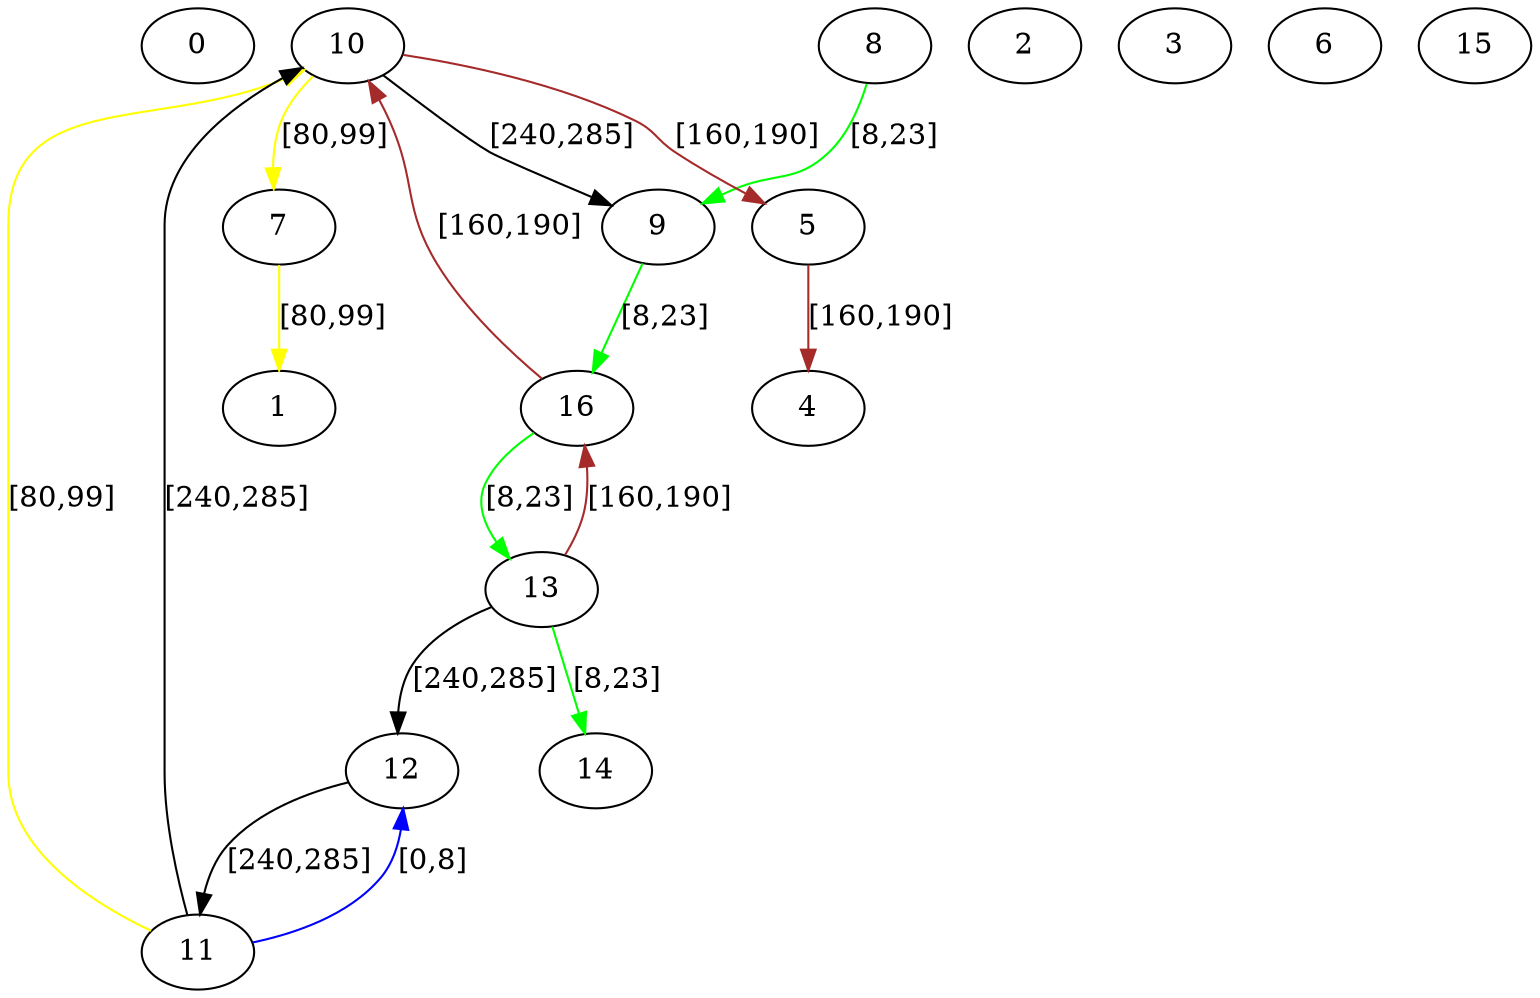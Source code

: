 digraph  {
0 [label=0];
1 [label=1];
2 [label=2];
3 [label=3];
4 [label=4];
5 [label=5];
6 [label=6];
7 [label=7];
8 [label=8];
9 [label=9];
10 [label=10];
11 [label=11];
12 [label=12];
13 [label=13];
14 [label=14];
15 [label=15];
16 [label=16];
5 -> 4  [color=brown, key=0, label="[160,190]"];
7 -> 1  [color=yellow, key=0, label="[80,99]"];
8 -> 9  [color=green, key=0, label="[8,23]"];
9 -> 16  [color=green, key=0, label="[8,23]"];
10 -> 7  [color=yellow, key=0, label="[80,99]"];
10 -> 5  [color=brown, key=0, label="[160,190]"];
10 -> 9  [color=black, key=0, label="[240,285]"];
11 -> 12  [color=blue, key=0, label="[0,8]"];
11 -> 10  [color=yellow, key=0, label="[80,99]"];
11 -> 10  [color=black, key=1, label="[240,285]"];
12 -> 11  [color=black, key=0, label="[240,285]"];
13 -> 14  [color=green, key=0, label="[8,23]"];
13 -> 16  [color=brown, key=0, label="[160,190]"];
13 -> 12  [color=black, key=0, label="[240,285]"];
16 -> 13  [color=green, key=0, label="[8,23]"];
16 -> 10  [color=brown, key=0, label="[160,190]"];
}
